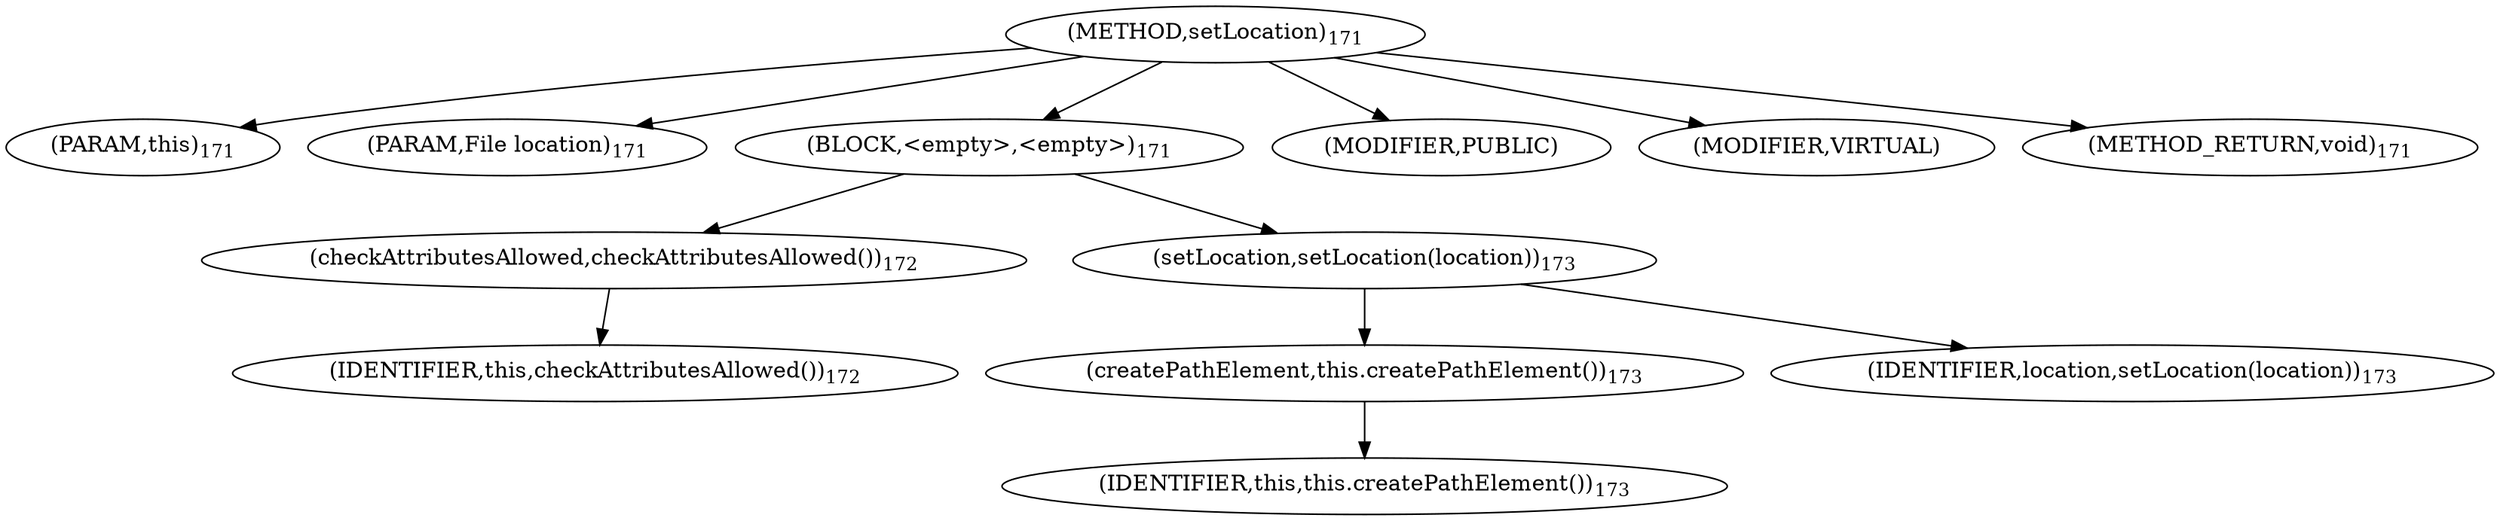digraph "setLocation" {  
"318" [label = <(METHOD,setLocation)<SUB>171</SUB>> ]
"35" [label = <(PARAM,this)<SUB>171</SUB>> ]
"319" [label = <(PARAM,File location)<SUB>171</SUB>> ]
"320" [label = <(BLOCK,&lt;empty&gt;,&lt;empty&gt;)<SUB>171</SUB>> ]
"321" [label = <(checkAttributesAllowed,checkAttributesAllowed())<SUB>172</SUB>> ]
"34" [label = <(IDENTIFIER,this,checkAttributesAllowed())<SUB>172</SUB>> ]
"322" [label = <(setLocation,setLocation(location))<SUB>173</SUB>> ]
"323" [label = <(createPathElement,this.createPathElement())<SUB>173</SUB>> ]
"36" [label = <(IDENTIFIER,this,this.createPathElement())<SUB>173</SUB>> ]
"324" [label = <(IDENTIFIER,location,setLocation(location))<SUB>173</SUB>> ]
"325" [label = <(MODIFIER,PUBLIC)> ]
"326" [label = <(MODIFIER,VIRTUAL)> ]
"327" [label = <(METHOD_RETURN,void)<SUB>171</SUB>> ]
  "318" -> "35" 
  "318" -> "319" 
  "318" -> "320" 
  "318" -> "325" 
  "318" -> "326" 
  "318" -> "327" 
  "320" -> "321" 
  "320" -> "322" 
  "321" -> "34" 
  "322" -> "323" 
  "322" -> "324" 
  "323" -> "36" 
}
